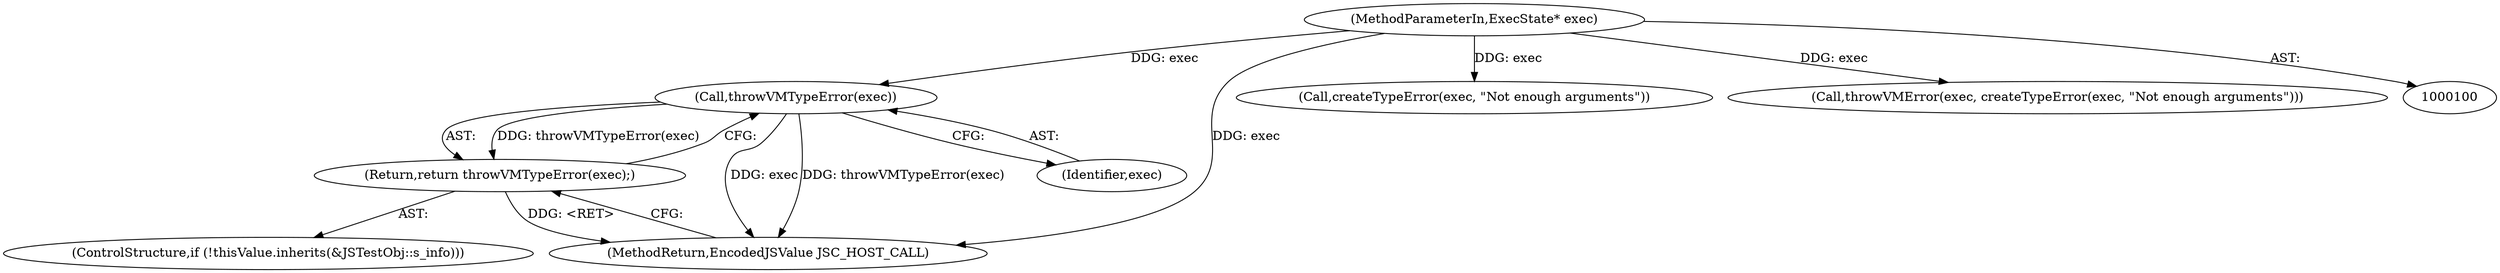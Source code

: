 digraph "0_Chrome_b944f670bb7a8a919daac497a4ea0536c954c201_31@pointer" {
"1000113" [label="(Call,throwVMTypeError(exec))"];
"1000101" [label="(MethodParameterIn,ExecState* exec)"];
"1000112" [label="(Return,return throwVMTypeError(exec);)"];
"1000166" [label="(MethodReturn,EncodedJSValue JSC_HOST_CALL)"];
"1000134" [label="(Call,createTypeError(exec, \"Not enough arguments\"))"];
"1000114" [label="(Identifier,exec)"];
"1000132" [label="(Call,throwVMError(exec, createTypeError(exec, \"Not enough arguments\")))"];
"1000107" [label="(ControlStructure,if (!thisValue.inherits(&JSTestObj::s_info)))"];
"1000112" [label="(Return,return throwVMTypeError(exec);)"];
"1000113" [label="(Call,throwVMTypeError(exec))"];
"1000101" [label="(MethodParameterIn,ExecState* exec)"];
"1000113" -> "1000112"  [label="AST: "];
"1000113" -> "1000114"  [label="CFG: "];
"1000114" -> "1000113"  [label="AST: "];
"1000112" -> "1000113"  [label="CFG: "];
"1000113" -> "1000166"  [label="DDG: exec"];
"1000113" -> "1000166"  [label="DDG: throwVMTypeError(exec)"];
"1000113" -> "1000112"  [label="DDG: throwVMTypeError(exec)"];
"1000101" -> "1000113"  [label="DDG: exec"];
"1000101" -> "1000100"  [label="AST: "];
"1000101" -> "1000166"  [label="DDG: exec"];
"1000101" -> "1000132"  [label="DDG: exec"];
"1000101" -> "1000134"  [label="DDG: exec"];
"1000112" -> "1000107"  [label="AST: "];
"1000166" -> "1000112"  [label="CFG: "];
"1000112" -> "1000166"  [label="DDG: <RET>"];
}
